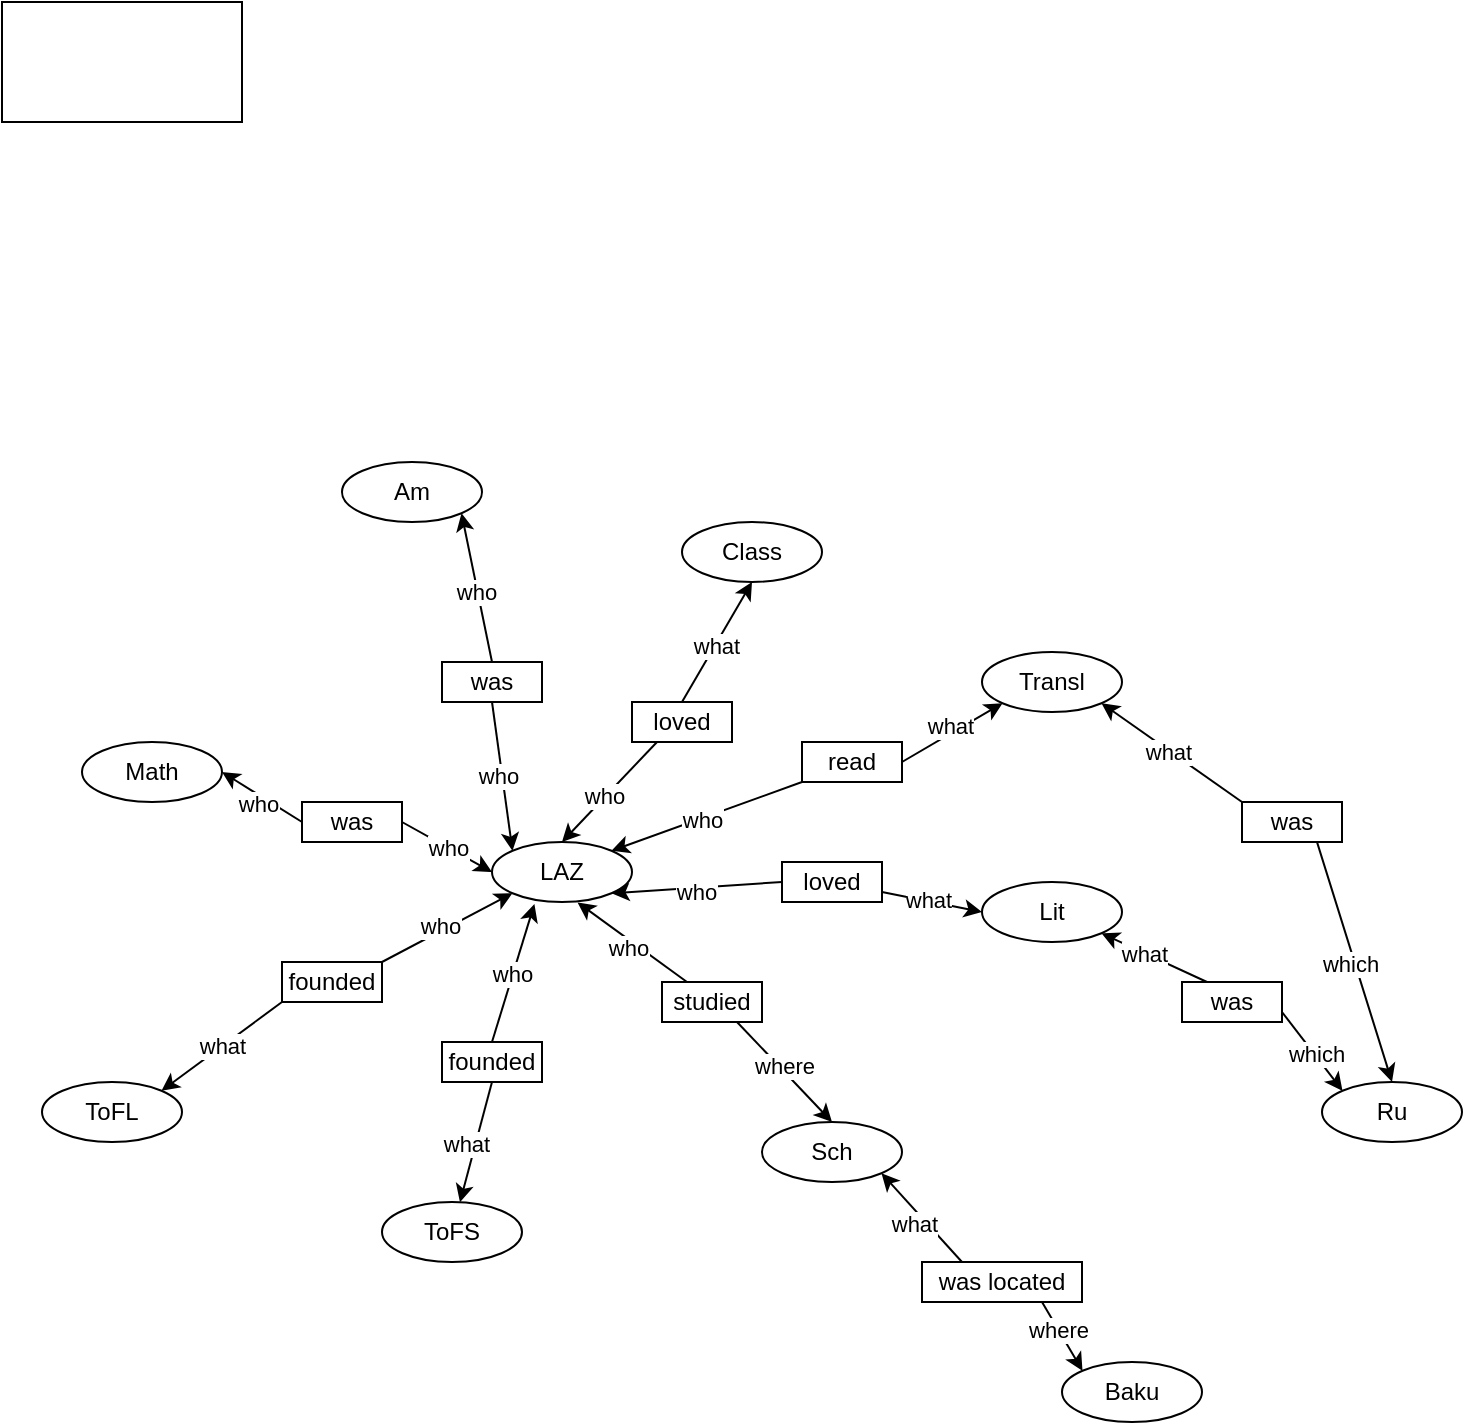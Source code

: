 <mxfile version="26.0.2">
  <diagram name="Page-1" id="ICHI7zh0GiTJDs3m6_12">
    <mxGraphModel dx="838" dy="565" grid="1" gridSize="10" guides="1" tooltips="1" connect="1" arrows="1" fold="1" page="1" pageScale="1" pageWidth="850" pageHeight="1100" math="0" shadow="0">
      <root>
        <mxCell id="0" />
        <mxCell id="1" parent="0" />
        <mxCell id="2MC0uEMfzmIZajl9Lpao-1" value="LAZ" style="ellipse;whiteSpace=wrap;html=1;" vertex="1" parent="1">
          <mxGeometry x="315" y="430" width="70" height="30" as="geometry" />
        </mxCell>
        <mxCell id="2MC0uEMfzmIZajl9Lpao-2" value="Am" style="ellipse;whiteSpace=wrap;html=1;" vertex="1" parent="1">
          <mxGeometry x="240" y="240" width="70" height="30" as="geometry" />
        </mxCell>
        <mxCell id="2MC0uEMfzmIZajl9Lpao-3" value="Math" style="ellipse;whiteSpace=wrap;html=1;" vertex="1" parent="1">
          <mxGeometry x="110" y="380" width="70" height="30" as="geometry" />
        </mxCell>
        <mxCell id="2MC0uEMfzmIZajl9Lpao-4" value="ToFS" style="ellipse;whiteSpace=wrap;html=1;" vertex="1" parent="1">
          <mxGeometry x="260" y="610" width="70" height="30" as="geometry" />
        </mxCell>
        <mxCell id="2MC0uEMfzmIZajl9Lpao-5" value="ToFL" style="ellipse;whiteSpace=wrap;html=1;" vertex="1" parent="1">
          <mxGeometry x="90" y="550" width="70" height="30" as="geometry" />
        </mxCell>
        <mxCell id="2MC0uEMfzmIZajl9Lpao-6" value="Sch" style="ellipse;whiteSpace=wrap;html=1;" vertex="1" parent="1">
          <mxGeometry x="450" y="570" width="70" height="30" as="geometry" />
        </mxCell>
        <mxCell id="2MC0uEMfzmIZajl9Lpao-7" value="Ru&lt;span style=&quot;color: rgba(0, 0, 0, 0); font-family: monospace; font-size: 0px; text-align: start; text-wrap-mode: nowrap;&quot;&gt;%3CmxGraphModel%3E%3Croot%3E%3CmxCell%20id%3D%220%22%2F%3E%3CmxCell%20id%3D%221%22%20parent%3D%220%22%2F%3E%3CmxCell%20id%3D%222%22%20value%3D%22Sch%22%20style%3D%22ellipse%3BwhiteSpace%3Dwrap%3Bhtml%3D1%3B%22%20vertex%3D%221%22%20parent%3D%221%22%3E%3CmxGeometry%20x%3D%22600%22%20y%3D%22340%22%20width%3D%2270%22%20height%3D%2230%22%20as%3D%22geometry%22%2F%3E%3C%2FmxCell%3E%3C%2Froot%3E%3C%2FmxGraphModel%3E&lt;/span&gt;" style="ellipse;whiteSpace=wrap;html=1;" vertex="1" parent="1">
          <mxGeometry x="730" y="550" width="70" height="30" as="geometry" />
        </mxCell>
        <mxCell id="2MC0uEMfzmIZajl9Lpao-8" value="Baku" style="ellipse;whiteSpace=wrap;html=1;" vertex="1" parent="1">
          <mxGeometry x="600" y="690" width="70" height="30" as="geometry" />
        </mxCell>
        <mxCell id="2MC0uEMfzmIZajl9Lpao-9" value="Lit" style="ellipse;whiteSpace=wrap;html=1;" vertex="1" parent="1">
          <mxGeometry x="560" y="450" width="70" height="30" as="geometry" />
        </mxCell>
        <mxCell id="2MC0uEMfzmIZajl9Lpao-10" value="Class" style="ellipse;whiteSpace=wrap;html=1;" vertex="1" parent="1">
          <mxGeometry x="410" y="270" width="70" height="30" as="geometry" />
        </mxCell>
        <mxCell id="2MC0uEMfzmIZajl9Lpao-11" value="Transl" style="ellipse;whiteSpace=wrap;html=1;" vertex="1" parent="1">
          <mxGeometry x="560" y="335" width="70" height="30" as="geometry" />
        </mxCell>
        <mxCell id="2MC0uEMfzmIZajl9Lpao-12" value="" style="rounded=0;whiteSpace=wrap;html=1;" vertex="1" parent="1">
          <mxGeometry x="70" y="10" width="120" height="60" as="geometry" />
        </mxCell>
        <mxCell id="2MC0uEMfzmIZajl9Lpao-33" style="rounded=0;orthogonalLoop=1;jettySize=auto;html=1;exitX=0.5;exitY=0;exitDx=0;exitDy=0;entryX=1;entryY=1;entryDx=0;entryDy=0;" edge="1" parent="1" source="2MC0uEMfzmIZajl9Lpao-14" target="2MC0uEMfzmIZajl9Lpao-2">
          <mxGeometry relative="1" as="geometry" />
        </mxCell>
        <mxCell id="2MC0uEMfzmIZajl9Lpao-34" value="who" style="edgeLabel;html=1;align=center;verticalAlign=middle;resizable=0;points=[];" vertex="1" connectable="0" parent="2MC0uEMfzmIZajl9Lpao-33">
          <mxGeometry x="-0.044" y="1" relative="1" as="geometry">
            <mxPoint as="offset" />
          </mxGeometry>
        </mxCell>
        <mxCell id="2MC0uEMfzmIZajl9Lpao-36" style="rounded=0;orthogonalLoop=1;jettySize=auto;html=1;exitX=0.5;exitY=1;exitDx=0;exitDy=0;entryX=0;entryY=0;entryDx=0;entryDy=0;" edge="1" parent="1" source="2MC0uEMfzmIZajl9Lpao-14" target="2MC0uEMfzmIZajl9Lpao-1">
          <mxGeometry relative="1" as="geometry" />
        </mxCell>
        <mxCell id="2MC0uEMfzmIZajl9Lpao-37" value="who" style="edgeLabel;html=1;align=center;verticalAlign=middle;resizable=0;points=[];" vertex="1" connectable="0" parent="2MC0uEMfzmIZajl9Lpao-36">
          <mxGeometry x="-0.024" y="-2" relative="1" as="geometry">
            <mxPoint as="offset" />
          </mxGeometry>
        </mxCell>
        <mxCell id="2MC0uEMfzmIZajl9Lpao-14" value="was&lt;span style=&quot;color: rgba(0, 0, 0, 0); font-family: monospace; font-size: 0px; text-align: start; text-wrap-mode: nowrap;&quot;&gt;%3CmxGraphModel%3E%3Croot%3E%3CmxCell%20id%3D%220%22%2F%3E%3CmxCell%20id%3D%221%22%20parent%3D%220%22%2F%3E%3CmxCell%20id%3D%222%22%20value%3D%22%22%20style%3D%22rounded%3D0%3BwhiteSpace%3Dwrap%3Bhtml%3D1%3B%22%20vertex%3D%221%22%20parent%3D%221%22%3E%3CmxGeometry%20x%3D%22290%22%20y%3D%22340%22%20width%3D%2250%22%20height%3D%2220%22%20as%3D%22geometry%22%2F%3E%3C%2FmxCell%3E%3C%2Froot%3E%3C%2FmxGraphModel%3E&lt;/span&gt;" style="rounded=0;whiteSpace=wrap;html=1;" vertex="1" parent="1">
          <mxGeometry x="290" y="340" width="50" height="20" as="geometry" />
        </mxCell>
        <mxCell id="2MC0uEMfzmIZajl9Lpao-28" style="rounded=0;orthogonalLoop=1;jettySize=auto;html=1;exitX=0;exitY=0.5;exitDx=0;exitDy=0;entryX=1;entryY=0.5;entryDx=0;entryDy=0;" edge="1" parent="1" source="2MC0uEMfzmIZajl9Lpao-15" target="2MC0uEMfzmIZajl9Lpao-3">
          <mxGeometry relative="1" as="geometry" />
        </mxCell>
        <mxCell id="2MC0uEMfzmIZajl9Lpao-29" value="who" style="edgeLabel;html=1;align=center;verticalAlign=middle;resizable=0;points=[];" vertex="1" connectable="0" parent="2MC0uEMfzmIZajl9Lpao-28">
          <mxGeometry x="0.002" y="4" relative="1" as="geometry">
            <mxPoint as="offset" />
          </mxGeometry>
        </mxCell>
        <mxCell id="2MC0uEMfzmIZajl9Lpao-30" style="rounded=0;orthogonalLoop=1;jettySize=auto;html=1;exitX=1;exitY=0.5;exitDx=0;exitDy=0;entryX=0;entryY=0.5;entryDx=0;entryDy=0;" edge="1" parent="1" source="2MC0uEMfzmIZajl9Lpao-15" target="2MC0uEMfzmIZajl9Lpao-1">
          <mxGeometry relative="1" as="geometry" />
        </mxCell>
        <mxCell id="2MC0uEMfzmIZajl9Lpao-31" value="who" style="edgeLabel;html=1;align=center;verticalAlign=middle;resizable=0;points=[];" vertex="1" connectable="0" parent="2MC0uEMfzmIZajl9Lpao-30">
          <mxGeometry x="-0.015" relative="1" as="geometry">
            <mxPoint as="offset" />
          </mxGeometry>
        </mxCell>
        <mxCell id="2MC0uEMfzmIZajl9Lpao-15" value="was" style="rounded=0;whiteSpace=wrap;html=1;" vertex="1" parent="1">
          <mxGeometry x="220" y="410" width="50" height="20" as="geometry" />
        </mxCell>
        <mxCell id="2MC0uEMfzmIZajl9Lpao-38" style="rounded=0;orthogonalLoop=1;jettySize=auto;html=1;exitX=1;exitY=0;exitDx=0;exitDy=0;entryX=0;entryY=1;entryDx=0;entryDy=0;" edge="1" parent="1" source="2MC0uEMfzmIZajl9Lpao-16" target="2MC0uEMfzmIZajl9Lpao-1">
          <mxGeometry relative="1" as="geometry" />
        </mxCell>
        <mxCell id="2MC0uEMfzmIZajl9Lpao-39" value="who" style="edgeLabel;html=1;align=center;verticalAlign=middle;resizable=0;points=[];" vertex="1" connectable="0" parent="2MC0uEMfzmIZajl9Lpao-38">
          <mxGeometry x="-0.072" y="3" relative="1" as="geometry">
            <mxPoint as="offset" />
          </mxGeometry>
        </mxCell>
        <mxCell id="2MC0uEMfzmIZajl9Lpao-40" value="what" style="rounded=0;orthogonalLoop=1;jettySize=auto;html=1;exitX=0;exitY=1;exitDx=0;exitDy=0;entryX=1;entryY=0;entryDx=0;entryDy=0;" edge="1" parent="1" source="2MC0uEMfzmIZajl9Lpao-16" target="2MC0uEMfzmIZajl9Lpao-5">
          <mxGeometry relative="1" as="geometry" />
        </mxCell>
        <mxCell id="2MC0uEMfzmIZajl9Lpao-16" value="founded" style="rounded=0;whiteSpace=wrap;html=1;" vertex="1" parent="1">
          <mxGeometry x="210" y="490" width="50" height="20" as="geometry" />
        </mxCell>
        <mxCell id="2MC0uEMfzmIZajl9Lpao-43" style="rounded=0;orthogonalLoop=1;jettySize=auto;html=1;exitX=0.5;exitY=1;exitDx=0;exitDy=0;" edge="1" parent="1" source="2MC0uEMfzmIZajl9Lpao-17" target="2MC0uEMfzmIZajl9Lpao-4">
          <mxGeometry relative="1" as="geometry" />
        </mxCell>
        <mxCell id="2MC0uEMfzmIZajl9Lpao-44" value="what" style="edgeLabel;html=1;align=center;verticalAlign=middle;resizable=0;points=[];" vertex="1" connectable="0" parent="2MC0uEMfzmIZajl9Lpao-43">
          <mxGeometry x="0.059" y="-5" relative="1" as="geometry">
            <mxPoint as="offset" />
          </mxGeometry>
        </mxCell>
        <mxCell id="2MC0uEMfzmIZajl9Lpao-17" value="founded" style="rounded=0;whiteSpace=wrap;html=1;" vertex="1" parent="1">
          <mxGeometry x="290" y="530" width="50" height="20" as="geometry" />
        </mxCell>
        <mxCell id="2MC0uEMfzmIZajl9Lpao-47" style="rounded=0;orthogonalLoop=1;jettySize=auto;html=1;exitX=0.75;exitY=1;exitDx=0;exitDy=0;entryX=0.5;entryY=0;entryDx=0;entryDy=0;" edge="1" parent="1" source="2MC0uEMfzmIZajl9Lpao-18" target="2MC0uEMfzmIZajl9Lpao-6">
          <mxGeometry relative="1" as="geometry" />
        </mxCell>
        <mxCell id="2MC0uEMfzmIZajl9Lpao-48" value="where" style="edgeLabel;html=1;align=center;verticalAlign=middle;resizable=0;points=[];" vertex="1" connectable="0" parent="2MC0uEMfzmIZajl9Lpao-47">
          <mxGeometry x="-0.056" y="1" relative="1" as="geometry">
            <mxPoint y="-1" as="offset" />
          </mxGeometry>
        </mxCell>
        <mxCell id="2MC0uEMfzmIZajl9Lpao-18" value="studied&lt;span style=&quot;color: rgba(0, 0, 0, 0); font-family: monospace; font-size: 0px; text-align: start; text-wrap-mode: nowrap;&quot;&gt;%3CmxGraphModel%3E%3Croot%3E%3CmxCell%20id%3D%220%22%2F%3E%3CmxCell%20id%3D%221%22%20parent%3D%220%22%2F%3E%3CmxCell%20id%3D%222%22%20value%3D%22%22%20style%3D%22rounded%3D0%3BwhiteSpace%3Dwrap%3Bhtml%3D1%3B%22%20vertex%3D%221%22%20parent%3D%221%22%3E%3CmxGeometry%20x%3D%22290%22%20y%3D%22340%22%20width%3D%2250%22%20height%3D%2220%22%20as%3D%22geometry%22%2F%3E%3C%2FmxCell%3E%3C%2Froot%3E%3C%2FmxGraphModel%3E&lt;/span&gt;" style="rounded=0;whiteSpace=wrap;html=1;" vertex="1" parent="1">
          <mxGeometry x="400" y="500" width="50" height="20" as="geometry" />
        </mxCell>
        <mxCell id="2MC0uEMfzmIZajl9Lpao-49" style="rounded=0;orthogonalLoop=1;jettySize=auto;html=1;exitX=0.25;exitY=0;exitDx=0;exitDy=0;entryX=1;entryY=1;entryDx=0;entryDy=0;" edge="1" parent="1" source="2MC0uEMfzmIZajl9Lpao-19" target="2MC0uEMfzmIZajl9Lpao-6">
          <mxGeometry relative="1" as="geometry" />
        </mxCell>
        <mxCell id="2MC0uEMfzmIZajl9Lpao-50" value="what" style="edgeLabel;html=1;align=center;verticalAlign=middle;resizable=0;points=[];" vertex="1" connectable="0" parent="2MC0uEMfzmIZajl9Lpao-49">
          <mxGeometry x="0.04" y="5" relative="1" as="geometry">
            <mxPoint as="offset" />
          </mxGeometry>
        </mxCell>
        <mxCell id="2MC0uEMfzmIZajl9Lpao-51" style="rounded=0;orthogonalLoop=1;jettySize=auto;html=1;exitX=0.75;exitY=1;exitDx=0;exitDy=0;entryX=0;entryY=0;entryDx=0;entryDy=0;" edge="1" parent="1" source="2MC0uEMfzmIZajl9Lpao-19" target="2MC0uEMfzmIZajl9Lpao-8">
          <mxGeometry relative="1" as="geometry" />
        </mxCell>
        <mxCell id="2MC0uEMfzmIZajl9Lpao-52" value="where" style="edgeLabel;html=1;align=center;verticalAlign=middle;resizable=0;points=[];" vertex="1" connectable="0" parent="2MC0uEMfzmIZajl9Lpao-51">
          <mxGeometry x="-0.166" y="-1" relative="1" as="geometry">
            <mxPoint y="-1" as="offset" />
          </mxGeometry>
        </mxCell>
        <mxCell id="2MC0uEMfzmIZajl9Lpao-19" value="was located" style="rounded=0;whiteSpace=wrap;html=1;" vertex="1" parent="1">
          <mxGeometry x="530" y="640" width="80" height="20" as="geometry" />
        </mxCell>
        <mxCell id="2MC0uEMfzmIZajl9Lpao-53" style="rounded=0;orthogonalLoop=1;jettySize=auto;html=1;exitX=0;exitY=0.5;exitDx=0;exitDy=0;entryX=1;entryY=1;entryDx=0;entryDy=0;" edge="1" parent="1" source="2MC0uEMfzmIZajl9Lpao-20" target="2MC0uEMfzmIZajl9Lpao-1">
          <mxGeometry relative="1" as="geometry" />
        </mxCell>
        <mxCell id="2MC0uEMfzmIZajl9Lpao-54" value="who" style="edgeLabel;html=1;align=center;verticalAlign=middle;resizable=0;points=[];" vertex="1" connectable="0" parent="2MC0uEMfzmIZajl9Lpao-53">
          <mxGeometry x="0.011" y="2" relative="1" as="geometry">
            <mxPoint as="offset" />
          </mxGeometry>
        </mxCell>
        <mxCell id="2MC0uEMfzmIZajl9Lpao-55" style="rounded=0;orthogonalLoop=1;jettySize=auto;html=1;exitX=1;exitY=0.75;exitDx=0;exitDy=0;entryX=0;entryY=0.5;entryDx=0;entryDy=0;" edge="1" parent="1" source="2MC0uEMfzmIZajl9Lpao-20" target="2MC0uEMfzmIZajl9Lpao-9">
          <mxGeometry relative="1" as="geometry" />
        </mxCell>
        <mxCell id="2MC0uEMfzmIZajl9Lpao-56" value="what" style="edgeLabel;html=1;align=center;verticalAlign=middle;resizable=0;points=[];" vertex="1" connectable="0" parent="2MC0uEMfzmIZajl9Lpao-55">
          <mxGeometry x="-0.088" y="1" relative="1" as="geometry">
            <mxPoint as="offset" />
          </mxGeometry>
        </mxCell>
        <mxCell id="2MC0uEMfzmIZajl9Lpao-20" value="loved" style="rounded=0;whiteSpace=wrap;html=1;" vertex="1" parent="1">
          <mxGeometry x="460" y="440" width="50" height="20" as="geometry" />
        </mxCell>
        <mxCell id="2MC0uEMfzmIZajl9Lpao-21" value="loved" style="rounded=0;whiteSpace=wrap;html=1;" vertex="1" parent="1">
          <mxGeometry x="385" y="360" width="50" height="20" as="geometry" />
        </mxCell>
        <mxCell id="2MC0uEMfzmIZajl9Lpao-57" style="rounded=0;orthogonalLoop=1;jettySize=auto;html=1;exitX=0.25;exitY=0;exitDx=0;exitDy=0;entryX=1;entryY=1;entryDx=0;entryDy=0;" edge="1" parent="1" source="2MC0uEMfzmIZajl9Lpao-22" target="2MC0uEMfzmIZajl9Lpao-9">
          <mxGeometry relative="1" as="geometry" />
        </mxCell>
        <mxCell id="2MC0uEMfzmIZajl9Lpao-58" value="what" style="edgeLabel;html=1;align=center;verticalAlign=middle;resizable=0;points=[];" vertex="1" connectable="0" parent="2MC0uEMfzmIZajl9Lpao-57">
          <mxGeometry x="0.19" relative="1" as="geometry">
            <mxPoint as="offset" />
          </mxGeometry>
        </mxCell>
        <mxCell id="2MC0uEMfzmIZajl9Lpao-59" style="rounded=0;orthogonalLoop=1;jettySize=auto;html=1;exitX=1;exitY=0.75;exitDx=0;exitDy=0;entryX=0;entryY=0;entryDx=0;entryDy=0;" edge="1" parent="1" source="2MC0uEMfzmIZajl9Lpao-22" target="2MC0uEMfzmIZajl9Lpao-7">
          <mxGeometry relative="1" as="geometry" />
        </mxCell>
        <mxCell id="2MC0uEMfzmIZajl9Lpao-60" value="which" style="edgeLabel;html=1;align=center;verticalAlign=middle;resizable=0;points=[];" vertex="1" connectable="0" parent="2MC0uEMfzmIZajl9Lpao-59">
          <mxGeometry x="0.095" y="1" relative="1" as="geometry">
            <mxPoint as="offset" />
          </mxGeometry>
        </mxCell>
        <mxCell id="2MC0uEMfzmIZajl9Lpao-22" value="was" style="rounded=0;whiteSpace=wrap;html=1;" vertex="1" parent="1">
          <mxGeometry x="660" y="500" width="50" height="20" as="geometry" />
        </mxCell>
        <mxCell id="2MC0uEMfzmIZajl9Lpao-67" style="rounded=0;orthogonalLoop=1;jettySize=auto;html=1;exitX=0;exitY=1;exitDx=0;exitDy=0;entryX=1;entryY=0;entryDx=0;entryDy=0;" edge="1" parent="1" source="2MC0uEMfzmIZajl9Lpao-24" target="2MC0uEMfzmIZajl9Lpao-1">
          <mxGeometry relative="1" as="geometry" />
        </mxCell>
        <mxCell id="2MC0uEMfzmIZajl9Lpao-68" value="who" style="edgeLabel;html=1;align=center;verticalAlign=middle;resizable=0;points=[];" vertex="1" connectable="0" parent="2MC0uEMfzmIZajl9Lpao-67">
          <mxGeometry x="0.053" y="1" relative="1" as="geometry">
            <mxPoint as="offset" />
          </mxGeometry>
        </mxCell>
        <mxCell id="2MC0uEMfzmIZajl9Lpao-69" style="rounded=0;orthogonalLoop=1;jettySize=auto;html=1;exitX=1;exitY=0.5;exitDx=0;exitDy=0;entryX=0;entryY=1;entryDx=0;entryDy=0;" edge="1" parent="1" source="2MC0uEMfzmIZajl9Lpao-24" target="2MC0uEMfzmIZajl9Lpao-11">
          <mxGeometry relative="1" as="geometry" />
        </mxCell>
        <mxCell id="2MC0uEMfzmIZajl9Lpao-70" value="what" style="edgeLabel;html=1;align=center;verticalAlign=middle;resizable=0;points=[];" vertex="1" connectable="0" parent="2MC0uEMfzmIZajl9Lpao-69">
          <mxGeometry x="0.048" y="5" relative="1" as="geometry">
            <mxPoint y="1" as="offset" />
          </mxGeometry>
        </mxCell>
        <mxCell id="2MC0uEMfzmIZajl9Lpao-24" value="read" style="rounded=0;whiteSpace=wrap;html=1;" vertex="1" parent="1">
          <mxGeometry x="470" y="380" width="50" height="20" as="geometry" />
        </mxCell>
        <mxCell id="2MC0uEMfzmIZajl9Lpao-71" style="rounded=0;orthogonalLoop=1;jettySize=auto;html=1;exitX=0;exitY=0;exitDx=0;exitDy=0;entryX=1;entryY=1;entryDx=0;entryDy=0;" edge="1" parent="1" source="2MC0uEMfzmIZajl9Lpao-25" target="2MC0uEMfzmIZajl9Lpao-11">
          <mxGeometry relative="1" as="geometry" />
        </mxCell>
        <mxCell id="2MC0uEMfzmIZajl9Lpao-72" value="what" style="edgeLabel;html=1;align=center;verticalAlign=middle;resizable=0;points=[];" vertex="1" connectable="0" parent="2MC0uEMfzmIZajl9Lpao-71">
          <mxGeometry x="0.032" y="1" relative="1" as="geometry">
            <mxPoint as="offset" />
          </mxGeometry>
        </mxCell>
        <mxCell id="2MC0uEMfzmIZajl9Lpao-73" style="rounded=0;orthogonalLoop=1;jettySize=auto;html=1;exitX=0.75;exitY=1;exitDx=0;exitDy=0;entryX=0.5;entryY=0;entryDx=0;entryDy=0;" edge="1" parent="1" source="2MC0uEMfzmIZajl9Lpao-25" target="2MC0uEMfzmIZajl9Lpao-7">
          <mxGeometry relative="1" as="geometry" />
        </mxCell>
        <mxCell id="2MC0uEMfzmIZajl9Lpao-74" value="which" style="edgeLabel;html=1;align=center;verticalAlign=middle;resizable=0;points=[];" vertex="1" connectable="0" parent="2MC0uEMfzmIZajl9Lpao-73">
          <mxGeometry x="-0.002" y="-2" relative="1" as="geometry">
            <mxPoint as="offset" />
          </mxGeometry>
        </mxCell>
        <mxCell id="2MC0uEMfzmIZajl9Lpao-25" value="was" style="rounded=0;whiteSpace=wrap;html=1;" vertex="1" parent="1">
          <mxGeometry x="690" y="410" width="50" height="20" as="geometry" />
        </mxCell>
        <mxCell id="2MC0uEMfzmIZajl9Lpao-41" style="rounded=0;orthogonalLoop=1;jettySize=auto;html=1;exitX=0.5;exitY=0;exitDx=0;exitDy=0;entryX=0.303;entryY=1.033;entryDx=0;entryDy=0;entryPerimeter=0;" edge="1" parent="1" source="2MC0uEMfzmIZajl9Lpao-17" target="2MC0uEMfzmIZajl9Lpao-1">
          <mxGeometry relative="1" as="geometry" />
        </mxCell>
        <mxCell id="2MC0uEMfzmIZajl9Lpao-42" value="who" style="edgeLabel;html=1;align=center;verticalAlign=middle;resizable=0;points=[];" vertex="1" connectable="0" parent="2MC0uEMfzmIZajl9Lpao-41">
          <mxGeometry x="-0.008" y="1" relative="1" as="geometry">
            <mxPoint as="offset" />
          </mxGeometry>
        </mxCell>
        <mxCell id="2MC0uEMfzmIZajl9Lpao-45" style="rounded=0;orthogonalLoop=1;jettySize=auto;html=1;exitX=0.25;exitY=0;exitDx=0;exitDy=0;entryX=0.611;entryY=1.007;entryDx=0;entryDy=0;entryPerimeter=0;" edge="1" parent="1" source="2MC0uEMfzmIZajl9Lpao-18" target="2MC0uEMfzmIZajl9Lpao-1">
          <mxGeometry relative="1" as="geometry" />
        </mxCell>
        <mxCell id="2MC0uEMfzmIZajl9Lpao-46" value="who" style="edgeLabel;html=1;align=center;verticalAlign=middle;resizable=0;points=[];" vertex="1" connectable="0" parent="2MC0uEMfzmIZajl9Lpao-45">
          <mxGeometry x="0.008" y="3" relative="1" as="geometry">
            <mxPoint as="offset" />
          </mxGeometry>
        </mxCell>
        <mxCell id="2MC0uEMfzmIZajl9Lpao-61" style="rounded=0;orthogonalLoop=1;jettySize=auto;html=1;exitX=0.25;exitY=1;exitDx=0;exitDy=0;entryX=0.5;entryY=0;entryDx=0;entryDy=0;" edge="1" parent="1" source="2MC0uEMfzmIZajl9Lpao-21" target="2MC0uEMfzmIZajl9Lpao-1">
          <mxGeometry relative="1" as="geometry" />
        </mxCell>
        <mxCell id="2MC0uEMfzmIZajl9Lpao-63" value="who" style="edgeLabel;html=1;align=center;verticalAlign=middle;resizable=0;points=[];" vertex="1" connectable="0" parent="2MC0uEMfzmIZajl9Lpao-61">
          <mxGeometry x="0.089" y="-1" relative="1" as="geometry">
            <mxPoint as="offset" />
          </mxGeometry>
        </mxCell>
        <mxCell id="2MC0uEMfzmIZajl9Lpao-64" style="rounded=0;orthogonalLoop=1;jettySize=auto;html=1;exitX=0.5;exitY=0;exitDx=0;exitDy=0;entryX=0.5;entryY=1;entryDx=0;entryDy=0;" edge="1" parent="1" source="2MC0uEMfzmIZajl9Lpao-21" target="2MC0uEMfzmIZajl9Lpao-10">
          <mxGeometry relative="1" as="geometry" />
        </mxCell>
        <mxCell id="2MC0uEMfzmIZajl9Lpao-66" value="what" style="edgeLabel;html=1;align=center;verticalAlign=middle;resizable=0;points=[];" vertex="1" connectable="0" parent="2MC0uEMfzmIZajl9Lpao-64">
          <mxGeometry x="-0.047" relative="1" as="geometry">
            <mxPoint as="offset" />
          </mxGeometry>
        </mxCell>
      </root>
    </mxGraphModel>
  </diagram>
</mxfile>
